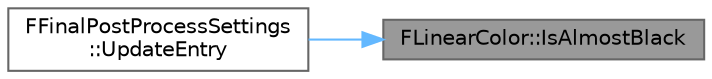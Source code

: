 digraph "FLinearColor::IsAlmostBlack"
{
 // INTERACTIVE_SVG=YES
 // LATEX_PDF_SIZE
  bgcolor="transparent";
  edge [fontname=Helvetica,fontsize=10,labelfontname=Helvetica,labelfontsize=10];
  node [fontname=Helvetica,fontsize=10,shape=box,height=0.2,width=0.4];
  rankdir="RL";
  Node1 [id="Node000001",label="FLinearColor::IsAlmostBlack",height=0.2,width=0.4,color="gray40", fillcolor="grey60", style="filled", fontcolor="black",tooltip="useful to detect if a light contribution needs to be rendered"];
  Node1 -> Node2 [id="edge1_Node000001_Node000002",dir="back",color="steelblue1",style="solid",tooltip=" "];
  Node2 [id="Node000002",label="FFinalPostProcessSettings\l::UpdateEntry",height=0.2,width=0.4,color="grey40", fillcolor="white", style="filled",URL="$d0/db0/classFFinalPostProcessSettings.html#a4c988e05972137b20ec41eabdfee6486",tooltip=" "];
}
